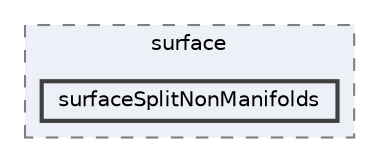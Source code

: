 digraph "applications/utilities/surface/surfaceSplitNonManifolds"
{
 // LATEX_PDF_SIZE
  bgcolor="transparent";
  edge [fontname=Helvetica,fontsize=10,labelfontname=Helvetica,labelfontsize=10];
  node [fontname=Helvetica,fontsize=10,shape=box,height=0.2,width=0.4];
  compound=true
  subgraph clusterdir_f17de662d5fa06afbf0442aecb6ca0a0 {
    graph [ bgcolor="#edf0f7", pencolor="grey50", label="surface", fontname=Helvetica,fontsize=10 style="filled,dashed", URL="dir_f17de662d5fa06afbf0442aecb6ca0a0.html",tooltip=""]
  dir_ee972f15c860a9ec8ef6fc62c05021c3 [label="surfaceSplitNonManifolds", fillcolor="#edf0f7", color="grey25", style="filled,bold", URL="dir_ee972f15c860a9ec8ef6fc62c05021c3.html",tooltip=""];
  }
}
